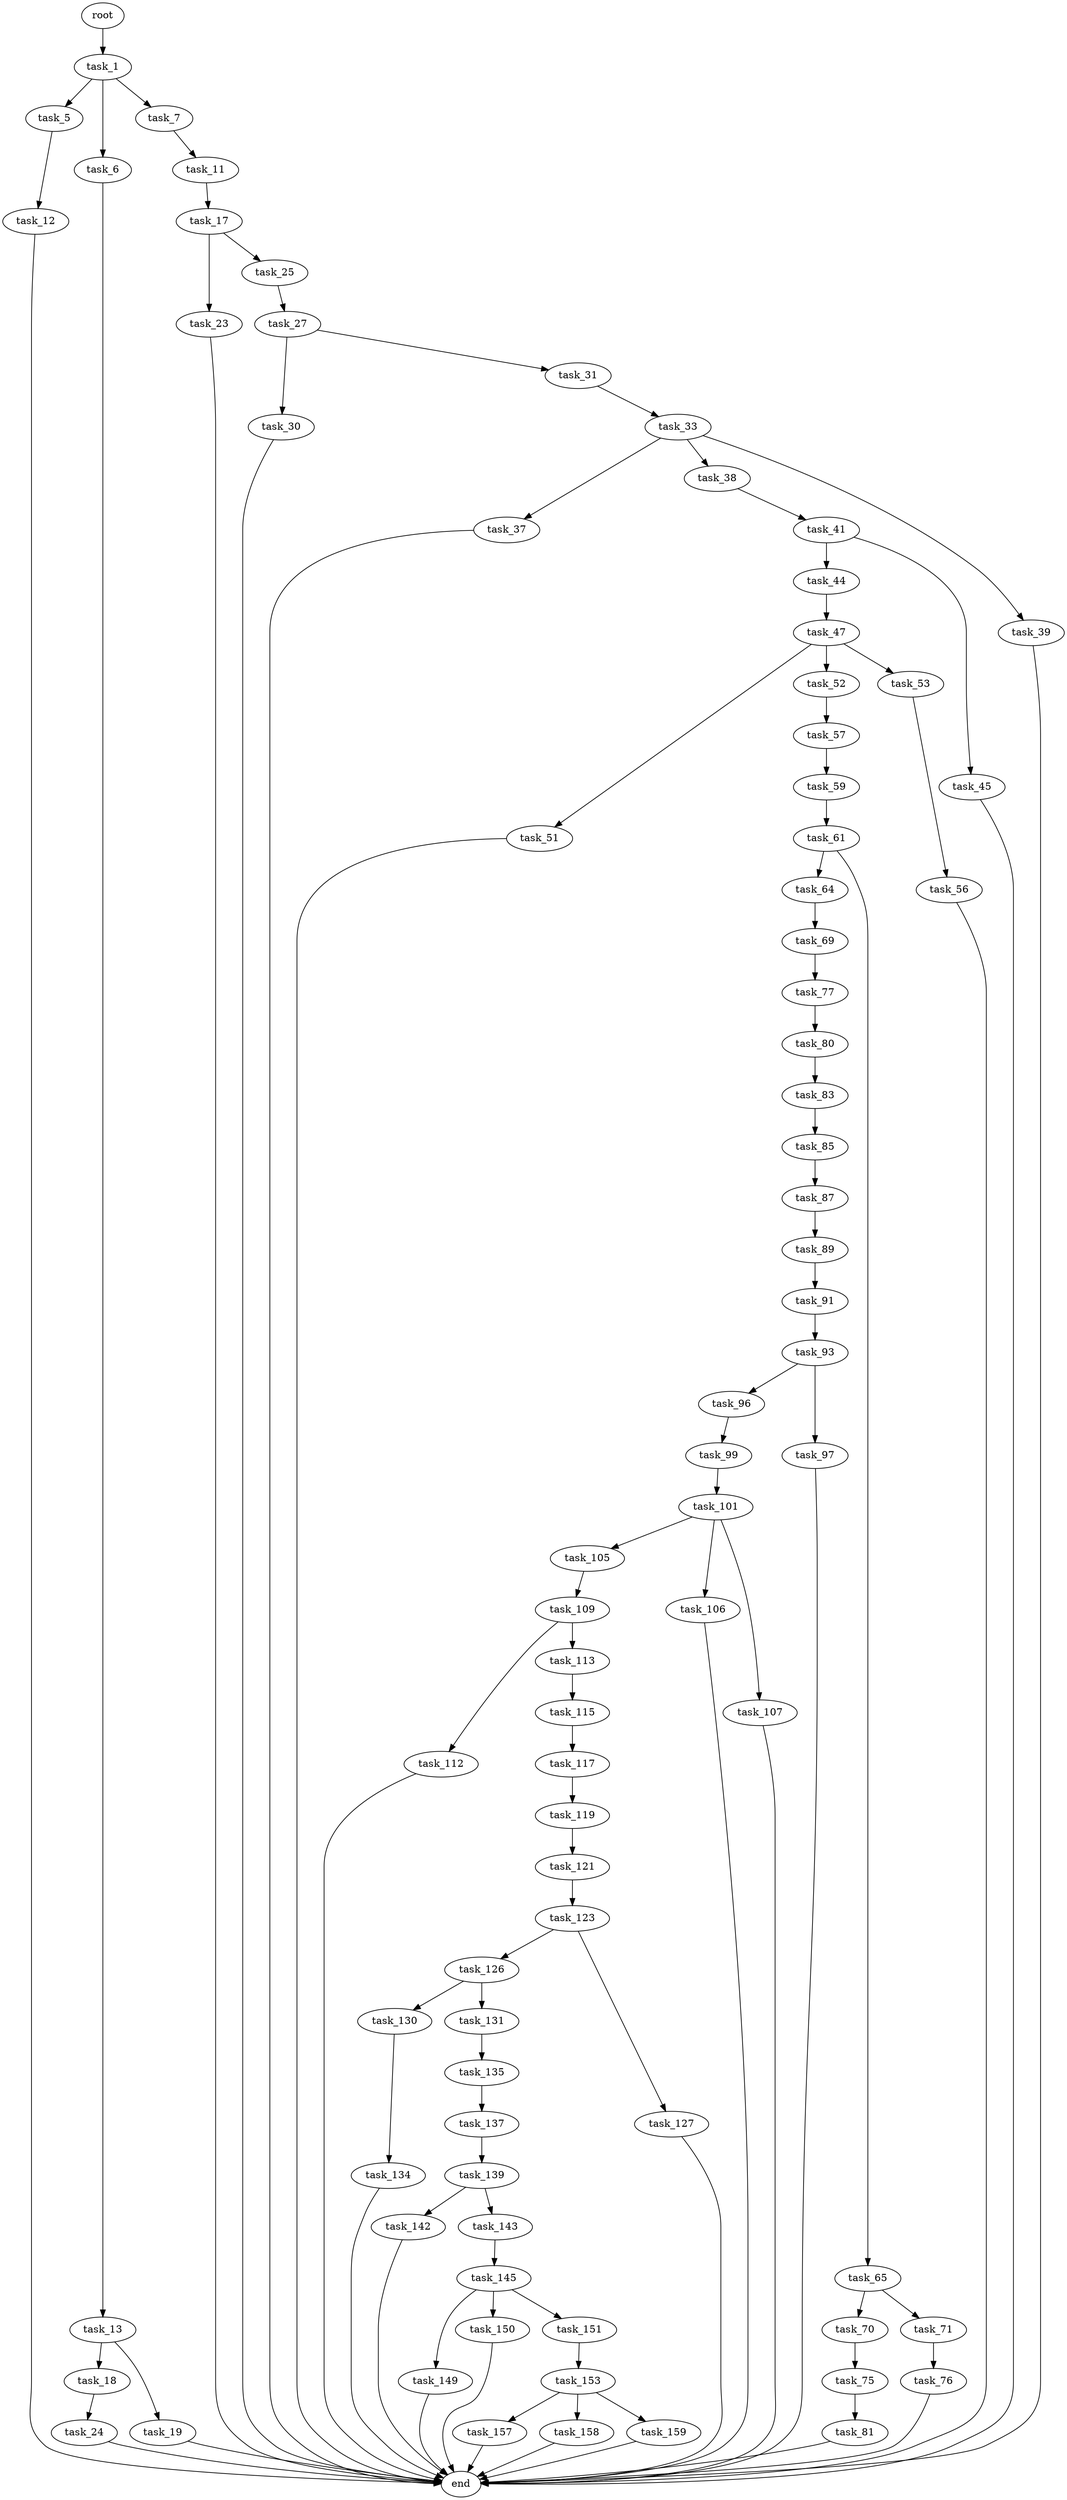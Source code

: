 digraph G {
  root [size="0.000000"];
  task_1 [size="1027452202718.000000"];
  task_5 [size="28991029248.000000"];
  task_6 [size="28991029248.000000"];
  task_7 [size="68719476736.000000"];
  task_11 [size="294572125836.000000"];
  task_12 [size="231928233984.000000"];
  task_13 [size="5052923981.000000"];
  task_17 [size="1073741824000.000000"];
  task_18 [size="9562580477.000000"];
  task_19 [size="497537783221.000000"];
  task_23 [size="368293445632.000000"];
  task_24 [size="1073741824000.000000"];
  task_25 [size="8589934592.000000"];
  task_27 [size="17489757360.000000"];
  task_30 [size="8589934592.000000"];
  task_31 [size="1073741824000.000000"];
  task_33 [size="333362424909.000000"];
  task_37 [size="108472572481.000000"];
  task_38 [size="549755813888.000000"];
  task_39 [size="801063371.000000"];
  task_41 [size="368293445632.000000"];
  task_44 [size="68719476736.000000"];
  task_45 [size="134217728000.000000"];
  task_47 [size="393407802801.000000"];
  task_51 [size="68719476736.000000"];
  task_52 [size="231928233984.000000"];
  task_53 [size="407367997928.000000"];
  task_56 [size="3661918566.000000"];
  task_57 [size="175445999093.000000"];
  task_59 [size="119340227735.000000"];
  task_61 [size="782757789696.000000"];
  task_64 [size="14615471537.000000"];
  task_65 [size="8589934592.000000"];
  task_69 [size="12107224455.000000"];
  task_70 [size="10093151754.000000"];
  task_71 [size="368293445632.000000"];
  task_75 [size="64975335254.000000"];
  task_76 [size="28991029248.000000"];
  task_77 [size="11730135362.000000"];
  task_80 [size="434582432861.000000"];
  task_81 [size="874117003093.000000"];
  task_83 [size="1073741824000.000000"];
  task_85 [size="839770251.000000"];
  task_87 [size="17381422446.000000"];
  task_89 [size="290293520110.000000"];
  task_91 [size="50001964193.000000"];
  task_93 [size="134217728000.000000"];
  task_96 [size="1073741824000.000000"];
  task_97 [size="68719476736.000000"];
  task_99 [size="2868635773.000000"];
  task_101 [size="16205131596.000000"];
  task_105 [size="7987892337.000000"];
  task_106 [size="8589934592.000000"];
  task_107 [size="923565854.000000"];
  task_109 [size="368293445632.000000"];
  task_112 [size="231928233984.000000"];
  task_113 [size="275608632222.000000"];
  task_115 [size="20949452399.000000"];
  task_117 [size="46841914780.000000"];
  task_119 [size="1073741824000.000000"];
  task_121 [size="511931290178.000000"];
  task_123 [size="320885725719.000000"];
  task_126 [size="1073741824000.000000"];
  task_127 [size="589765628420.000000"];
  task_130 [size="1781142285.000000"];
  task_131 [size="210880314593.000000"];
  task_134 [size="28045635514.000000"];
  task_135 [size="134217728000.000000"];
  task_137 [size="11444727921.000000"];
  task_139 [size="549755813888.000000"];
  task_142 [size="105612352776.000000"];
  task_143 [size="856853898.000000"];
  task_145 [size="549755813888.000000"];
  task_149 [size="848582243405.000000"];
  task_150 [size="155961793110.000000"];
  task_151 [size="484083236878.000000"];
  task_153 [size="231928233984.000000"];
  task_157 [size="329406725930.000000"];
  task_158 [size="68719476736.000000"];
  task_159 [size="68719476736.000000"];
  end [size="0.000000"];

  root -> task_1 [size="1.000000"];
  task_1 -> task_5 [size="679477248.000000"];
  task_1 -> task_6 [size="679477248.000000"];
  task_1 -> task_7 [size="679477248.000000"];
  task_5 -> task_12 [size="75497472.000000"];
  task_6 -> task_13 [size="75497472.000000"];
  task_7 -> task_11 [size="134217728.000000"];
  task_11 -> task_17 [size="209715200.000000"];
  task_12 -> end [size="1.000000"];
  task_13 -> task_18 [size="134217728.000000"];
  task_13 -> task_19 [size="134217728.000000"];
  task_17 -> task_23 [size="838860800.000000"];
  task_17 -> task_25 [size="838860800.000000"];
  task_18 -> task_24 [size="209715200.000000"];
  task_19 -> end [size="1.000000"];
  task_23 -> end [size="1.000000"];
  task_24 -> end [size="1.000000"];
  task_25 -> task_27 [size="33554432.000000"];
  task_27 -> task_30 [size="301989888.000000"];
  task_27 -> task_31 [size="301989888.000000"];
  task_30 -> end [size="1.000000"];
  task_31 -> task_33 [size="838860800.000000"];
  task_33 -> task_37 [size="301989888.000000"];
  task_33 -> task_38 [size="301989888.000000"];
  task_33 -> task_39 [size="301989888.000000"];
  task_37 -> end [size="1.000000"];
  task_38 -> task_41 [size="536870912.000000"];
  task_39 -> end [size="1.000000"];
  task_41 -> task_44 [size="411041792.000000"];
  task_41 -> task_45 [size="411041792.000000"];
  task_44 -> task_47 [size="134217728.000000"];
  task_45 -> end [size="1.000000"];
  task_47 -> task_51 [size="411041792.000000"];
  task_47 -> task_52 [size="411041792.000000"];
  task_47 -> task_53 [size="411041792.000000"];
  task_51 -> end [size="1.000000"];
  task_52 -> task_57 [size="301989888.000000"];
  task_53 -> task_56 [size="301989888.000000"];
  task_56 -> end [size="1.000000"];
  task_57 -> task_59 [size="536870912.000000"];
  task_59 -> task_61 [size="134217728.000000"];
  task_61 -> task_64 [size="679477248.000000"];
  task_61 -> task_65 [size="679477248.000000"];
  task_64 -> task_69 [size="301989888.000000"];
  task_65 -> task_70 [size="33554432.000000"];
  task_65 -> task_71 [size="33554432.000000"];
  task_69 -> task_77 [size="536870912.000000"];
  task_70 -> task_75 [size="33554432.000000"];
  task_71 -> task_76 [size="411041792.000000"];
  task_75 -> task_81 [size="75497472.000000"];
  task_76 -> end [size="1.000000"];
  task_77 -> task_80 [size="301989888.000000"];
  task_80 -> task_83 [size="536870912.000000"];
  task_81 -> end [size="1.000000"];
  task_83 -> task_85 [size="838860800.000000"];
  task_85 -> task_87 [size="33554432.000000"];
  task_87 -> task_89 [size="75497472.000000"];
  task_89 -> task_91 [size="209715200.000000"];
  task_91 -> task_93 [size="838860800.000000"];
  task_93 -> task_96 [size="209715200.000000"];
  task_93 -> task_97 [size="209715200.000000"];
  task_96 -> task_99 [size="838860800.000000"];
  task_97 -> end [size="1.000000"];
  task_99 -> task_101 [size="134217728.000000"];
  task_101 -> task_105 [size="411041792.000000"];
  task_101 -> task_106 [size="411041792.000000"];
  task_101 -> task_107 [size="411041792.000000"];
  task_105 -> task_109 [size="209715200.000000"];
  task_106 -> end [size="1.000000"];
  task_107 -> end [size="1.000000"];
  task_109 -> task_112 [size="411041792.000000"];
  task_109 -> task_113 [size="411041792.000000"];
  task_112 -> end [size="1.000000"];
  task_113 -> task_115 [size="838860800.000000"];
  task_115 -> task_117 [size="838860800.000000"];
  task_117 -> task_119 [size="838860800.000000"];
  task_119 -> task_121 [size="838860800.000000"];
  task_121 -> task_123 [size="536870912.000000"];
  task_123 -> task_126 [size="411041792.000000"];
  task_123 -> task_127 [size="411041792.000000"];
  task_126 -> task_130 [size="838860800.000000"];
  task_126 -> task_131 [size="838860800.000000"];
  task_127 -> end [size="1.000000"];
  task_130 -> task_134 [size="209715200.000000"];
  task_131 -> task_135 [size="411041792.000000"];
  task_134 -> end [size="1.000000"];
  task_135 -> task_137 [size="209715200.000000"];
  task_137 -> task_139 [size="411041792.000000"];
  task_139 -> task_142 [size="536870912.000000"];
  task_139 -> task_143 [size="536870912.000000"];
  task_142 -> end [size="1.000000"];
  task_143 -> task_145 [size="75497472.000000"];
  task_145 -> task_149 [size="536870912.000000"];
  task_145 -> task_150 [size="536870912.000000"];
  task_145 -> task_151 [size="536870912.000000"];
  task_149 -> end [size="1.000000"];
  task_150 -> end [size="1.000000"];
  task_151 -> task_153 [size="301989888.000000"];
  task_153 -> task_157 [size="301989888.000000"];
  task_153 -> task_158 [size="301989888.000000"];
  task_153 -> task_159 [size="301989888.000000"];
  task_157 -> end [size="1.000000"];
  task_158 -> end [size="1.000000"];
  task_159 -> end [size="1.000000"];
}
